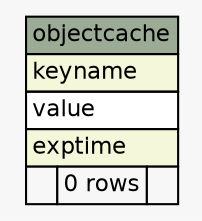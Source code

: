 // dot 2.38.0 on Linux 3.14.35-28.38.amzn1.x86_64
// SchemaSpy rev Unknown
digraph "objectcache" {
  graph [
    rankdir="RL"
    bgcolor="#f7f7f7"
    nodesep="0.18"
    ranksep="0.46"
    fontname="Helvetica"
    fontsize="11"
  ];
  node [
    fontname="Helvetica"
    fontsize="11"
    shape="plaintext"
  ];
  edge [
    arrowsize="0.8"
  ];
  "objectcache" [
    label=<
    <TABLE BORDER="0" CELLBORDER="1" CELLSPACING="0" BGCOLOR="#ffffff">
      <TR><TD COLSPAN="3" BGCOLOR="#9bab96" ALIGN="CENTER">objectcache</TD></TR>
      <TR><TD PORT="keyname" COLSPAN="3" BGCOLOR="#f4f7da" ALIGN="LEFT">keyname</TD></TR>
      <TR><TD PORT="value" COLSPAN="3" ALIGN="LEFT">value</TD></TR>
      <TR><TD PORT="exptime" COLSPAN="3" BGCOLOR="#f4f7da" ALIGN="LEFT">exptime</TD></TR>
      <TR><TD ALIGN="LEFT" BGCOLOR="#f7f7f7">  </TD><TD ALIGN="RIGHT" BGCOLOR="#f7f7f7">0 rows</TD><TD ALIGN="RIGHT" BGCOLOR="#f7f7f7">  </TD></TR>
    </TABLE>>
    URL="tables/objectcache.html"
    tooltip="objectcache"
  ];
}
